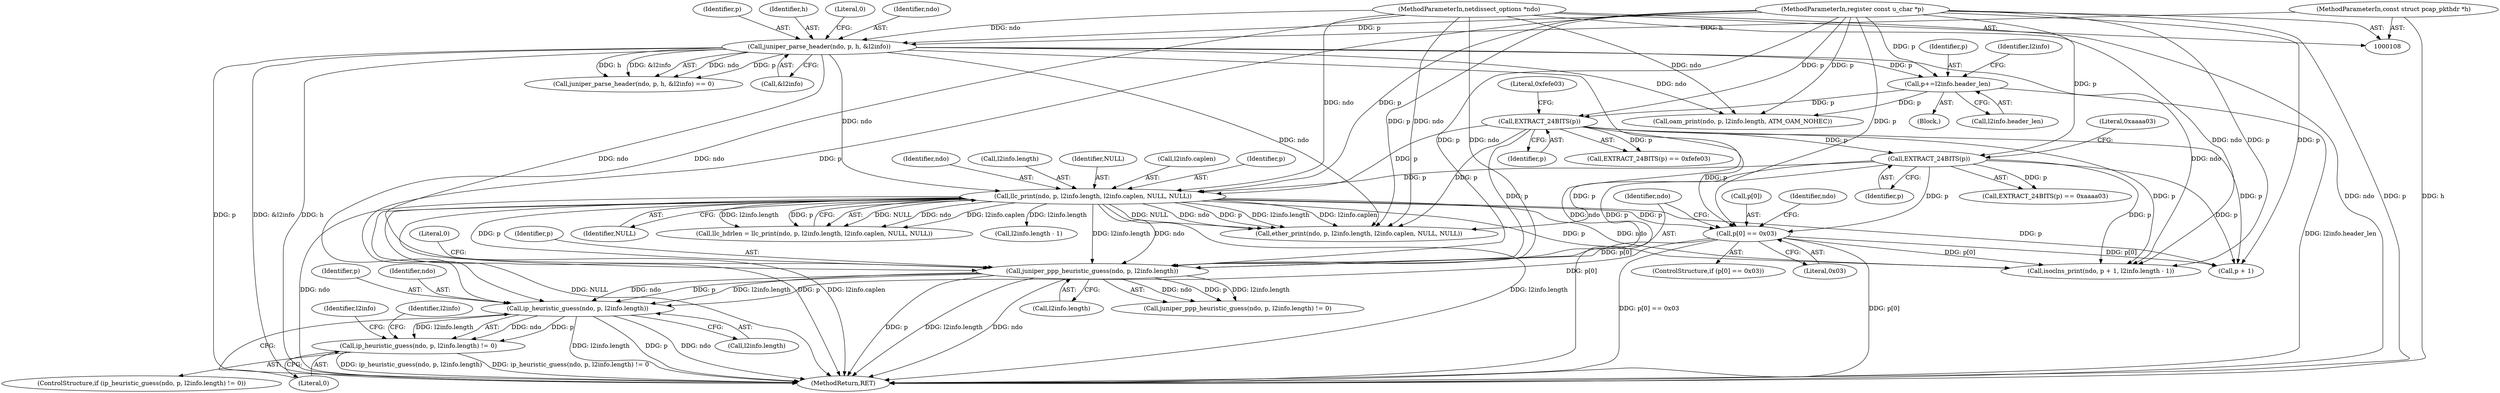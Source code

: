 digraph "0_tcpdump_1dcd10aceabbc03bf571ea32b892c522cbe923de_6@pointer" {
"1000255" [label="(Call,ip_heuristic_guess(ndo, p, l2info.length))"];
"1000242" [label="(Call,juniper_ppp_heuristic_guess(ndo, p, l2info.length))"];
"1000171" [label="(Call,llc_print(ndo, p, l2info.length, l2info.caplen, NULL, NULL))"];
"1000122" [label="(Call,juniper_parse_header(ndo, p, h, &l2info))"];
"1000109" [label="(MethodParameterIn,netdissect_options *ndo)"];
"1000111" [label="(MethodParameterIn,register const u_char *p)"];
"1000110" [label="(MethodParameterIn,const struct pcap_pkthdr *h)"];
"1000165" [label="(Call,EXTRACT_24BITS(p))"];
"1000161" [label="(Call,EXTRACT_24BITS(p))"];
"1000133" [label="(Call,p+=l2info.header_len)"];
"1000220" [label="(Call,p[0] == 0x03)"];
"1000254" [label="(Call,ip_heuristic_guess(ndo, p, l2info.length) != 0)"];
"1000166" [label="(Identifier,p)"];
"1000177" [label="(Call,l2info.caplen)"];
"1000219" [label="(ControlStructure,if (p[0] == 0x03))"];
"1000121" [label="(Call,juniper_parse_header(ndo, p, h, &l2info) == 0)"];
"1000142" [label="(Identifier,l2info)"];
"1000221" [label="(Call,p[0])"];
"1000248" [label="(Literal,0)"];
"1000162" [label="(Identifier,p)"];
"1000161" [label="(Call,EXTRACT_24BITS(p))"];
"1000181" [label="(Identifier,NULL)"];
"1000124" [label="(Identifier,p)"];
"1000242" [label="(Call,juniper_ppp_heuristic_guess(ndo, p, l2info.length))"];
"1000125" [label="(Identifier,h)"];
"1000244" [label="(Identifier,p)"];
"1000111" [label="(MethodParameterIn,register const u_char *p)"];
"1000220" [label="(Call,p[0] == 0x03)"];
"1000258" [label="(Call,l2info.length)"];
"1000122" [label="(Call,juniper_parse_header(ndo, p, h, &l2info))"];
"1000261" [label="(Literal,0)"];
"1000112" [label="(Block,)"];
"1000163" [label="(Literal,0xfefe03)"];
"1000173" [label="(Identifier,p)"];
"1000147" [label="(Call,oam_print(ndo, p, l2info.length, ATM_OAM_NOHEC))"];
"1000228" [label="(Call,p + 1)"];
"1000171" [label="(Call,llc_print(ndo, p, l2info.length, l2info.caplen, NULL, NULL))"];
"1000270" [label="(MethodReturn,RET)"];
"1000172" [label="(Identifier,ndo)"];
"1000126" [label="(Call,&l2info)"];
"1000241" [label="(Call,juniper_ppp_heuristic_guess(ndo, p, l2info.length) != 0)"];
"1000227" [label="(Identifier,ndo)"];
"1000160" [label="(Call,EXTRACT_24BITS(p) == 0xfefe03)"];
"1000254" [label="(Call,ip_heuristic_guess(ndo, p, l2info.length) != 0)"];
"1000243" [label="(Identifier,ndo)"];
"1000128" [label="(Literal,0)"];
"1000135" [label="(Call,l2info.header_len)"];
"1000253" [label="(ControlStructure,if (ip_heuristic_guess(ndo, p, l2info.length) != 0))"];
"1000169" [label="(Call,llc_hdrlen = llc_print(ndo, p, l2info.length, l2info.caplen, NULL, NULL))"];
"1000264" [label="(Identifier,l2info)"];
"1000257" [label="(Identifier,p)"];
"1000256" [label="(Identifier,ndo)"];
"1000245" [label="(Call,l2info.length)"];
"1000255" [label="(Call,ip_heuristic_guess(ndo, p, l2info.length))"];
"1000165" [label="(Call,EXTRACT_24BITS(p))"];
"1000204" [label="(Call,ether_print(ndo, p, l2info.length, l2info.caplen, NULL, NULL))"];
"1000231" [label="(Call,l2info.length - 1)"];
"1000224" [label="(Literal,0x03)"];
"1000174" [label="(Call,l2info.length)"];
"1000133" [label="(Call,p+=l2info.header_len)"];
"1000109" [label="(MethodParameterIn,netdissect_options *ndo)"];
"1000167" [label="(Literal,0xaaaa03)"];
"1000180" [label="(Identifier,NULL)"];
"1000164" [label="(Call,EXTRACT_24BITS(p) == 0xaaaa03)"];
"1000134" [label="(Identifier,p)"];
"1000226" [label="(Call,isoclns_print(ndo, p + 1, l2info.length - 1))"];
"1000123" [label="(Identifier,ndo)"];
"1000268" [label="(Identifier,l2info)"];
"1000110" [label="(MethodParameterIn,const struct pcap_pkthdr *h)"];
"1000255" -> "1000254"  [label="AST: "];
"1000255" -> "1000258"  [label="CFG: "];
"1000256" -> "1000255"  [label="AST: "];
"1000257" -> "1000255"  [label="AST: "];
"1000258" -> "1000255"  [label="AST: "];
"1000261" -> "1000255"  [label="CFG: "];
"1000255" -> "1000270"  [label="DDG: l2info.length"];
"1000255" -> "1000270"  [label="DDG: p"];
"1000255" -> "1000270"  [label="DDG: ndo"];
"1000255" -> "1000254"  [label="DDG: ndo"];
"1000255" -> "1000254"  [label="DDG: p"];
"1000255" -> "1000254"  [label="DDG: l2info.length"];
"1000242" -> "1000255"  [label="DDG: ndo"];
"1000242" -> "1000255"  [label="DDG: p"];
"1000242" -> "1000255"  [label="DDG: l2info.length"];
"1000109" -> "1000255"  [label="DDG: ndo"];
"1000220" -> "1000255"  [label="DDG: p[0]"];
"1000111" -> "1000255"  [label="DDG: p"];
"1000242" -> "1000241"  [label="AST: "];
"1000242" -> "1000245"  [label="CFG: "];
"1000243" -> "1000242"  [label="AST: "];
"1000244" -> "1000242"  [label="AST: "];
"1000245" -> "1000242"  [label="AST: "];
"1000248" -> "1000242"  [label="CFG: "];
"1000242" -> "1000270"  [label="DDG: p"];
"1000242" -> "1000270"  [label="DDG: l2info.length"];
"1000242" -> "1000270"  [label="DDG: ndo"];
"1000242" -> "1000241"  [label="DDG: ndo"];
"1000242" -> "1000241"  [label="DDG: p"];
"1000242" -> "1000241"  [label="DDG: l2info.length"];
"1000171" -> "1000242"  [label="DDG: ndo"];
"1000171" -> "1000242"  [label="DDG: p"];
"1000171" -> "1000242"  [label="DDG: l2info.length"];
"1000122" -> "1000242"  [label="DDG: ndo"];
"1000109" -> "1000242"  [label="DDG: ndo"];
"1000220" -> "1000242"  [label="DDG: p[0]"];
"1000165" -> "1000242"  [label="DDG: p"];
"1000161" -> "1000242"  [label="DDG: p"];
"1000111" -> "1000242"  [label="DDG: p"];
"1000171" -> "1000169"  [label="AST: "];
"1000171" -> "1000181"  [label="CFG: "];
"1000172" -> "1000171"  [label="AST: "];
"1000173" -> "1000171"  [label="AST: "];
"1000174" -> "1000171"  [label="AST: "];
"1000177" -> "1000171"  [label="AST: "];
"1000180" -> "1000171"  [label="AST: "];
"1000181" -> "1000171"  [label="AST: "];
"1000169" -> "1000171"  [label="CFG: "];
"1000171" -> "1000270"  [label="DDG: ndo"];
"1000171" -> "1000270"  [label="DDG: NULL"];
"1000171" -> "1000270"  [label="DDG: p"];
"1000171" -> "1000270"  [label="DDG: l2info.caplen"];
"1000171" -> "1000270"  [label="DDG: l2info.length"];
"1000171" -> "1000169"  [label="DDG: NULL"];
"1000171" -> "1000169"  [label="DDG: ndo"];
"1000171" -> "1000169"  [label="DDG: l2info.caplen"];
"1000171" -> "1000169"  [label="DDG: l2info.length"];
"1000171" -> "1000169"  [label="DDG: p"];
"1000122" -> "1000171"  [label="DDG: ndo"];
"1000109" -> "1000171"  [label="DDG: ndo"];
"1000165" -> "1000171"  [label="DDG: p"];
"1000161" -> "1000171"  [label="DDG: p"];
"1000111" -> "1000171"  [label="DDG: p"];
"1000171" -> "1000204"  [label="DDG: ndo"];
"1000171" -> "1000204"  [label="DDG: p"];
"1000171" -> "1000204"  [label="DDG: l2info.length"];
"1000171" -> "1000204"  [label="DDG: l2info.caplen"];
"1000171" -> "1000204"  [label="DDG: NULL"];
"1000171" -> "1000220"  [label="DDG: p"];
"1000171" -> "1000226"  [label="DDG: ndo"];
"1000171" -> "1000226"  [label="DDG: p"];
"1000171" -> "1000228"  [label="DDG: p"];
"1000171" -> "1000231"  [label="DDG: l2info.length"];
"1000122" -> "1000121"  [label="AST: "];
"1000122" -> "1000126"  [label="CFG: "];
"1000123" -> "1000122"  [label="AST: "];
"1000124" -> "1000122"  [label="AST: "];
"1000125" -> "1000122"  [label="AST: "];
"1000126" -> "1000122"  [label="AST: "];
"1000128" -> "1000122"  [label="CFG: "];
"1000122" -> "1000270"  [label="DDG: &l2info"];
"1000122" -> "1000270"  [label="DDG: h"];
"1000122" -> "1000270"  [label="DDG: ndo"];
"1000122" -> "1000270"  [label="DDG: p"];
"1000122" -> "1000121"  [label="DDG: ndo"];
"1000122" -> "1000121"  [label="DDG: p"];
"1000122" -> "1000121"  [label="DDG: h"];
"1000122" -> "1000121"  [label="DDG: &l2info"];
"1000109" -> "1000122"  [label="DDG: ndo"];
"1000111" -> "1000122"  [label="DDG: p"];
"1000110" -> "1000122"  [label="DDG: h"];
"1000122" -> "1000133"  [label="DDG: p"];
"1000122" -> "1000147"  [label="DDG: ndo"];
"1000122" -> "1000204"  [label="DDG: ndo"];
"1000122" -> "1000226"  [label="DDG: ndo"];
"1000109" -> "1000108"  [label="AST: "];
"1000109" -> "1000270"  [label="DDG: ndo"];
"1000109" -> "1000147"  [label="DDG: ndo"];
"1000109" -> "1000204"  [label="DDG: ndo"];
"1000109" -> "1000226"  [label="DDG: ndo"];
"1000111" -> "1000108"  [label="AST: "];
"1000111" -> "1000270"  [label="DDG: p"];
"1000111" -> "1000133"  [label="DDG: p"];
"1000111" -> "1000147"  [label="DDG: p"];
"1000111" -> "1000161"  [label="DDG: p"];
"1000111" -> "1000165"  [label="DDG: p"];
"1000111" -> "1000204"  [label="DDG: p"];
"1000111" -> "1000220"  [label="DDG: p"];
"1000111" -> "1000226"  [label="DDG: p"];
"1000111" -> "1000228"  [label="DDG: p"];
"1000110" -> "1000108"  [label="AST: "];
"1000110" -> "1000270"  [label="DDG: h"];
"1000165" -> "1000164"  [label="AST: "];
"1000165" -> "1000166"  [label="CFG: "];
"1000166" -> "1000165"  [label="AST: "];
"1000167" -> "1000165"  [label="CFG: "];
"1000165" -> "1000164"  [label="DDG: p"];
"1000161" -> "1000165"  [label="DDG: p"];
"1000165" -> "1000204"  [label="DDG: p"];
"1000165" -> "1000220"  [label="DDG: p"];
"1000165" -> "1000226"  [label="DDG: p"];
"1000165" -> "1000228"  [label="DDG: p"];
"1000161" -> "1000160"  [label="AST: "];
"1000161" -> "1000162"  [label="CFG: "];
"1000162" -> "1000161"  [label="AST: "];
"1000163" -> "1000161"  [label="CFG: "];
"1000161" -> "1000160"  [label="DDG: p"];
"1000133" -> "1000161"  [label="DDG: p"];
"1000161" -> "1000204"  [label="DDG: p"];
"1000161" -> "1000220"  [label="DDG: p"];
"1000161" -> "1000226"  [label="DDG: p"];
"1000161" -> "1000228"  [label="DDG: p"];
"1000133" -> "1000112"  [label="AST: "];
"1000133" -> "1000135"  [label="CFG: "];
"1000134" -> "1000133"  [label="AST: "];
"1000135" -> "1000133"  [label="AST: "];
"1000142" -> "1000133"  [label="CFG: "];
"1000133" -> "1000270"  [label="DDG: l2info.header_len"];
"1000133" -> "1000147"  [label="DDG: p"];
"1000220" -> "1000219"  [label="AST: "];
"1000220" -> "1000224"  [label="CFG: "];
"1000221" -> "1000220"  [label="AST: "];
"1000224" -> "1000220"  [label="AST: "];
"1000227" -> "1000220"  [label="CFG: "];
"1000243" -> "1000220"  [label="CFG: "];
"1000220" -> "1000270"  [label="DDG: p[0]"];
"1000220" -> "1000270"  [label="DDG: p[0] == 0x03"];
"1000220" -> "1000226"  [label="DDG: p[0]"];
"1000220" -> "1000228"  [label="DDG: p[0]"];
"1000254" -> "1000253"  [label="AST: "];
"1000254" -> "1000261"  [label="CFG: "];
"1000261" -> "1000254"  [label="AST: "];
"1000264" -> "1000254"  [label="CFG: "];
"1000268" -> "1000254"  [label="CFG: "];
"1000254" -> "1000270"  [label="DDG: ip_heuristic_guess(ndo, p, l2info.length)"];
"1000254" -> "1000270"  [label="DDG: ip_heuristic_guess(ndo, p, l2info.length) != 0"];
}
